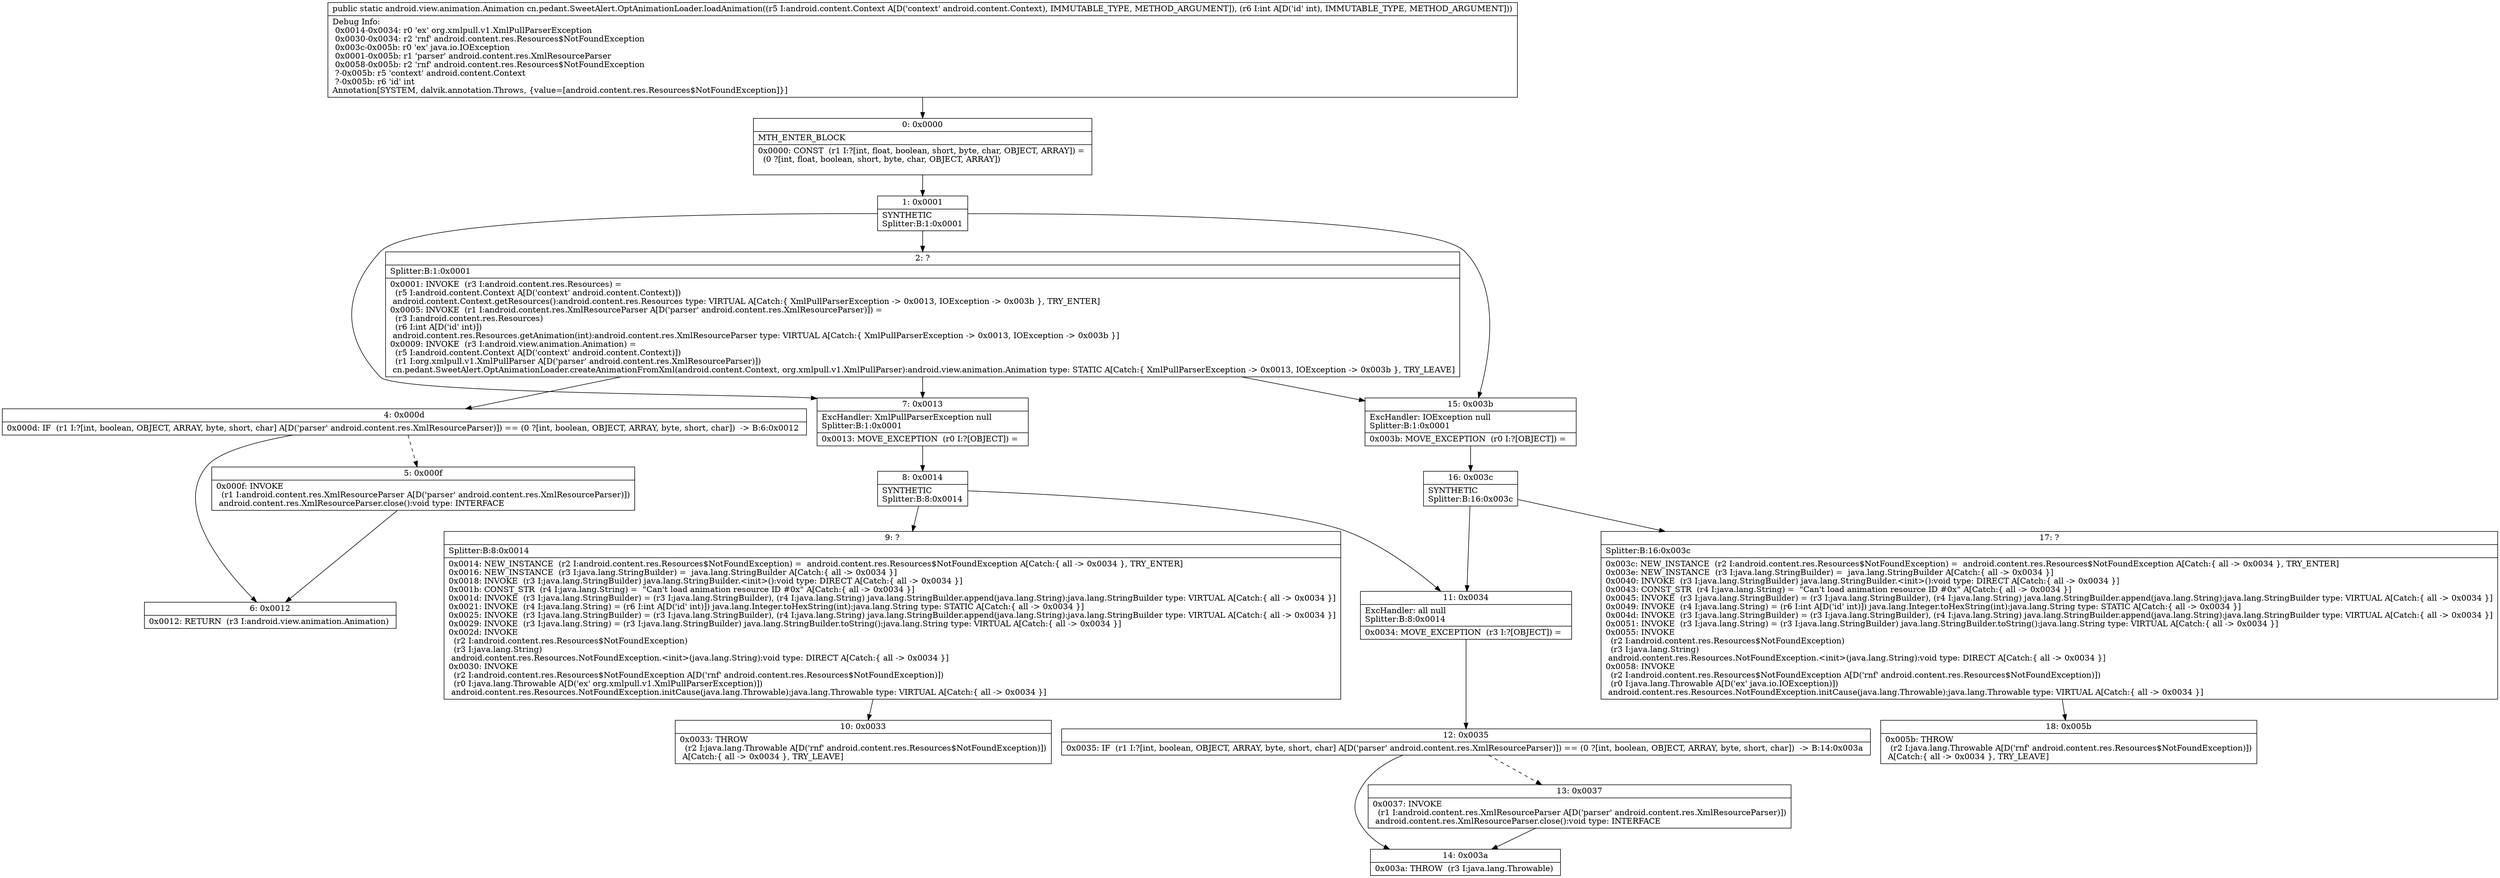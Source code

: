 digraph "CFG forcn.pedant.SweetAlert.OptAnimationLoader.loadAnimation(Landroid\/content\/Context;I)Landroid\/view\/animation\/Animation;" {
Node_0 [shape=record,label="{0\:\ 0x0000|MTH_ENTER_BLOCK\l|0x0000: CONST  (r1 I:?[int, float, boolean, short, byte, char, OBJECT, ARRAY]) = \l  (0 ?[int, float, boolean, short, byte, char, OBJECT, ARRAY])\l \l}"];
Node_1 [shape=record,label="{1\:\ 0x0001|SYNTHETIC\lSplitter:B:1:0x0001\l}"];
Node_2 [shape=record,label="{2\:\ ?|Splitter:B:1:0x0001\l|0x0001: INVOKE  (r3 I:android.content.res.Resources) = \l  (r5 I:android.content.Context A[D('context' android.content.Context)])\l android.content.Context.getResources():android.content.res.Resources type: VIRTUAL A[Catch:\{ XmlPullParserException \-\> 0x0013, IOException \-\> 0x003b \}, TRY_ENTER]\l0x0005: INVOKE  (r1 I:android.content.res.XmlResourceParser A[D('parser' android.content.res.XmlResourceParser)]) = \l  (r3 I:android.content.res.Resources)\l  (r6 I:int A[D('id' int)])\l android.content.res.Resources.getAnimation(int):android.content.res.XmlResourceParser type: VIRTUAL A[Catch:\{ XmlPullParserException \-\> 0x0013, IOException \-\> 0x003b \}]\l0x0009: INVOKE  (r3 I:android.view.animation.Animation) = \l  (r5 I:android.content.Context A[D('context' android.content.Context)])\l  (r1 I:org.xmlpull.v1.XmlPullParser A[D('parser' android.content.res.XmlResourceParser)])\l cn.pedant.SweetAlert.OptAnimationLoader.createAnimationFromXml(android.content.Context, org.xmlpull.v1.XmlPullParser):android.view.animation.Animation type: STATIC A[Catch:\{ XmlPullParserException \-\> 0x0013, IOException \-\> 0x003b \}, TRY_LEAVE]\l}"];
Node_4 [shape=record,label="{4\:\ 0x000d|0x000d: IF  (r1 I:?[int, boolean, OBJECT, ARRAY, byte, short, char] A[D('parser' android.content.res.XmlResourceParser)]) == (0 ?[int, boolean, OBJECT, ARRAY, byte, short, char])  \-\> B:6:0x0012 \l}"];
Node_5 [shape=record,label="{5\:\ 0x000f|0x000f: INVOKE  \l  (r1 I:android.content.res.XmlResourceParser A[D('parser' android.content.res.XmlResourceParser)])\l android.content.res.XmlResourceParser.close():void type: INTERFACE \l}"];
Node_6 [shape=record,label="{6\:\ 0x0012|0x0012: RETURN  (r3 I:android.view.animation.Animation) \l}"];
Node_7 [shape=record,label="{7\:\ 0x0013|ExcHandler: XmlPullParserException null\lSplitter:B:1:0x0001\l|0x0013: MOVE_EXCEPTION  (r0 I:?[OBJECT]) =  \l}"];
Node_8 [shape=record,label="{8\:\ 0x0014|SYNTHETIC\lSplitter:B:8:0x0014\l}"];
Node_9 [shape=record,label="{9\:\ ?|Splitter:B:8:0x0014\l|0x0014: NEW_INSTANCE  (r2 I:android.content.res.Resources$NotFoundException) =  android.content.res.Resources$NotFoundException A[Catch:\{ all \-\> 0x0034 \}, TRY_ENTER]\l0x0016: NEW_INSTANCE  (r3 I:java.lang.StringBuilder) =  java.lang.StringBuilder A[Catch:\{ all \-\> 0x0034 \}]\l0x0018: INVOKE  (r3 I:java.lang.StringBuilder) java.lang.StringBuilder.\<init\>():void type: DIRECT A[Catch:\{ all \-\> 0x0034 \}]\l0x001b: CONST_STR  (r4 I:java.lang.String) =  \"Can't load animation resource ID #0x\" A[Catch:\{ all \-\> 0x0034 \}]\l0x001d: INVOKE  (r3 I:java.lang.StringBuilder) = (r3 I:java.lang.StringBuilder), (r4 I:java.lang.String) java.lang.StringBuilder.append(java.lang.String):java.lang.StringBuilder type: VIRTUAL A[Catch:\{ all \-\> 0x0034 \}]\l0x0021: INVOKE  (r4 I:java.lang.String) = (r6 I:int A[D('id' int)]) java.lang.Integer.toHexString(int):java.lang.String type: STATIC A[Catch:\{ all \-\> 0x0034 \}]\l0x0025: INVOKE  (r3 I:java.lang.StringBuilder) = (r3 I:java.lang.StringBuilder), (r4 I:java.lang.String) java.lang.StringBuilder.append(java.lang.String):java.lang.StringBuilder type: VIRTUAL A[Catch:\{ all \-\> 0x0034 \}]\l0x0029: INVOKE  (r3 I:java.lang.String) = (r3 I:java.lang.StringBuilder) java.lang.StringBuilder.toString():java.lang.String type: VIRTUAL A[Catch:\{ all \-\> 0x0034 \}]\l0x002d: INVOKE  \l  (r2 I:android.content.res.Resources$NotFoundException)\l  (r3 I:java.lang.String)\l android.content.res.Resources.NotFoundException.\<init\>(java.lang.String):void type: DIRECT A[Catch:\{ all \-\> 0x0034 \}]\l0x0030: INVOKE  \l  (r2 I:android.content.res.Resources$NotFoundException A[D('rnf' android.content.res.Resources$NotFoundException)])\l  (r0 I:java.lang.Throwable A[D('ex' org.xmlpull.v1.XmlPullParserException)])\l android.content.res.Resources.NotFoundException.initCause(java.lang.Throwable):java.lang.Throwable type: VIRTUAL A[Catch:\{ all \-\> 0x0034 \}]\l}"];
Node_10 [shape=record,label="{10\:\ 0x0033|0x0033: THROW  \l  (r2 I:java.lang.Throwable A[D('rnf' android.content.res.Resources$NotFoundException)])\l A[Catch:\{ all \-\> 0x0034 \}, TRY_LEAVE]\l}"];
Node_11 [shape=record,label="{11\:\ 0x0034|ExcHandler: all null\lSplitter:B:8:0x0014\l|0x0034: MOVE_EXCEPTION  (r3 I:?[OBJECT]) =  \l}"];
Node_12 [shape=record,label="{12\:\ 0x0035|0x0035: IF  (r1 I:?[int, boolean, OBJECT, ARRAY, byte, short, char] A[D('parser' android.content.res.XmlResourceParser)]) == (0 ?[int, boolean, OBJECT, ARRAY, byte, short, char])  \-\> B:14:0x003a \l}"];
Node_13 [shape=record,label="{13\:\ 0x0037|0x0037: INVOKE  \l  (r1 I:android.content.res.XmlResourceParser A[D('parser' android.content.res.XmlResourceParser)])\l android.content.res.XmlResourceParser.close():void type: INTERFACE \l}"];
Node_14 [shape=record,label="{14\:\ 0x003a|0x003a: THROW  (r3 I:java.lang.Throwable) \l}"];
Node_15 [shape=record,label="{15\:\ 0x003b|ExcHandler: IOException null\lSplitter:B:1:0x0001\l|0x003b: MOVE_EXCEPTION  (r0 I:?[OBJECT]) =  \l}"];
Node_16 [shape=record,label="{16\:\ 0x003c|SYNTHETIC\lSplitter:B:16:0x003c\l}"];
Node_17 [shape=record,label="{17\:\ ?|Splitter:B:16:0x003c\l|0x003c: NEW_INSTANCE  (r2 I:android.content.res.Resources$NotFoundException) =  android.content.res.Resources$NotFoundException A[Catch:\{ all \-\> 0x0034 \}, TRY_ENTER]\l0x003e: NEW_INSTANCE  (r3 I:java.lang.StringBuilder) =  java.lang.StringBuilder A[Catch:\{ all \-\> 0x0034 \}]\l0x0040: INVOKE  (r3 I:java.lang.StringBuilder) java.lang.StringBuilder.\<init\>():void type: DIRECT A[Catch:\{ all \-\> 0x0034 \}]\l0x0043: CONST_STR  (r4 I:java.lang.String) =  \"Can't load animation resource ID #0x\" A[Catch:\{ all \-\> 0x0034 \}]\l0x0045: INVOKE  (r3 I:java.lang.StringBuilder) = (r3 I:java.lang.StringBuilder), (r4 I:java.lang.String) java.lang.StringBuilder.append(java.lang.String):java.lang.StringBuilder type: VIRTUAL A[Catch:\{ all \-\> 0x0034 \}]\l0x0049: INVOKE  (r4 I:java.lang.String) = (r6 I:int A[D('id' int)]) java.lang.Integer.toHexString(int):java.lang.String type: STATIC A[Catch:\{ all \-\> 0x0034 \}]\l0x004d: INVOKE  (r3 I:java.lang.StringBuilder) = (r3 I:java.lang.StringBuilder), (r4 I:java.lang.String) java.lang.StringBuilder.append(java.lang.String):java.lang.StringBuilder type: VIRTUAL A[Catch:\{ all \-\> 0x0034 \}]\l0x0051: INVOKE  (r3 I:java.lang.String) = (r3 I:java.lang.StringBuilder) java.lang.StringBuilder.toString():java.lang.String type: VIRTUAL A[Catch:\{ all \-\> 0x0034 \}]\l0x0055: INVOKE  \l  (r2 I:android.content.res.Resources$NotFoundException)\l  (r3 I:java.lang.String)\l android.content.res.Resources.NotFoundException.\<init\>(java.lang.String):void type: DIRECT A[Catch:\{ all \-\> 0x0034 \}]\l0x0058: INVOKE  \l  (r2 I:android.content.res.Resources$NotFoundException A[D('rnf' android.content.res.Resources$NotFoundException)])\l  (r0 I:java.lang.Throwable A[D('ex' java.io.IOException)])\l android.content.res.Resources.NotFoundException.initCause(java.lang.Throwable):java.lang.Throwable type: VIRTUAL A[Catch:\{ all \-\> 0x0034 \}]\l}"];
Node_18 [shape=record,label="{18\:\ 0x005b|0x005b: THROW  \l  (r2 I:java.lang.Throwable A[D('rnf' android.content.res.Resources$NotFoundException)])\l A[Catch:\{ all \-\> 0x0034 \}, TRY_LEAVE]\l}"];
MethodNode[shape=record,label="{public static android.view.animation.Animation cn.pedant.SweetAlert.OptAnimationLoader.loadAnimation((r5 I:android.content.Context A[D('context' android.content.Context), IMMUTABLE_TYPE, METHOD_ARGUMENT]), (r6 I:int A[D('id' int), IMMUTABLE_TYPE, METHOD_ARGUMENT]))  | Debug Info:\l  0x0014\-0x0034: r0 'ex' org.xmlpull.v1.XmlPullParserException\l  0x0030\-0x0034: r2 'rnf' android.content.res.Resources$NotFoundException\l  0x003c\-0x005b: r0 'ex' java.io.IOException\l  0x0001\-0x005b: r1 'parser' android.content.res.XmlResourceParser\l  0x0058\-0x005b: r2 'rnf' android.content.res.Resources$NotFoundException\l  ?\-0x005b: r5 'context' android.content.Context\l  ?\-0x005b: r6 'id' int\lAnnotation[SYSTEM, dalvik.annotation.Throws, \{value=[android.content.res.Resources$NotFoundException]\}]\l}"];
MethodNode -> Node_0;
Node_0 -> Node_1;
Node_1 -> Node_2;
Node_1 -> Node_7;
Node_1 -> Node_15;
Node_2 -> Node_7;
Node_2 -> Node_15;
Node_2 -> Node_4;
Node_4 -> Node_5[style=dashed];
Node_4 -> Node_6;
Node_5 -> Node_6;
Node_7 -> Node_8;
Node_8 -> Node_9;
Node_8 -> Node_11;
Node_9 -> Node_10;
Node_11 -> Node_12;
Node_12 -> Node_13[style=dashed];
Node_12 -> Node_14;
Node_13 -> Node_14;
Node_15 -> Node_16;
Node_16 -> Node_17;
Node_16 -> Node_11;
Node_17 -> Node_18;
}

